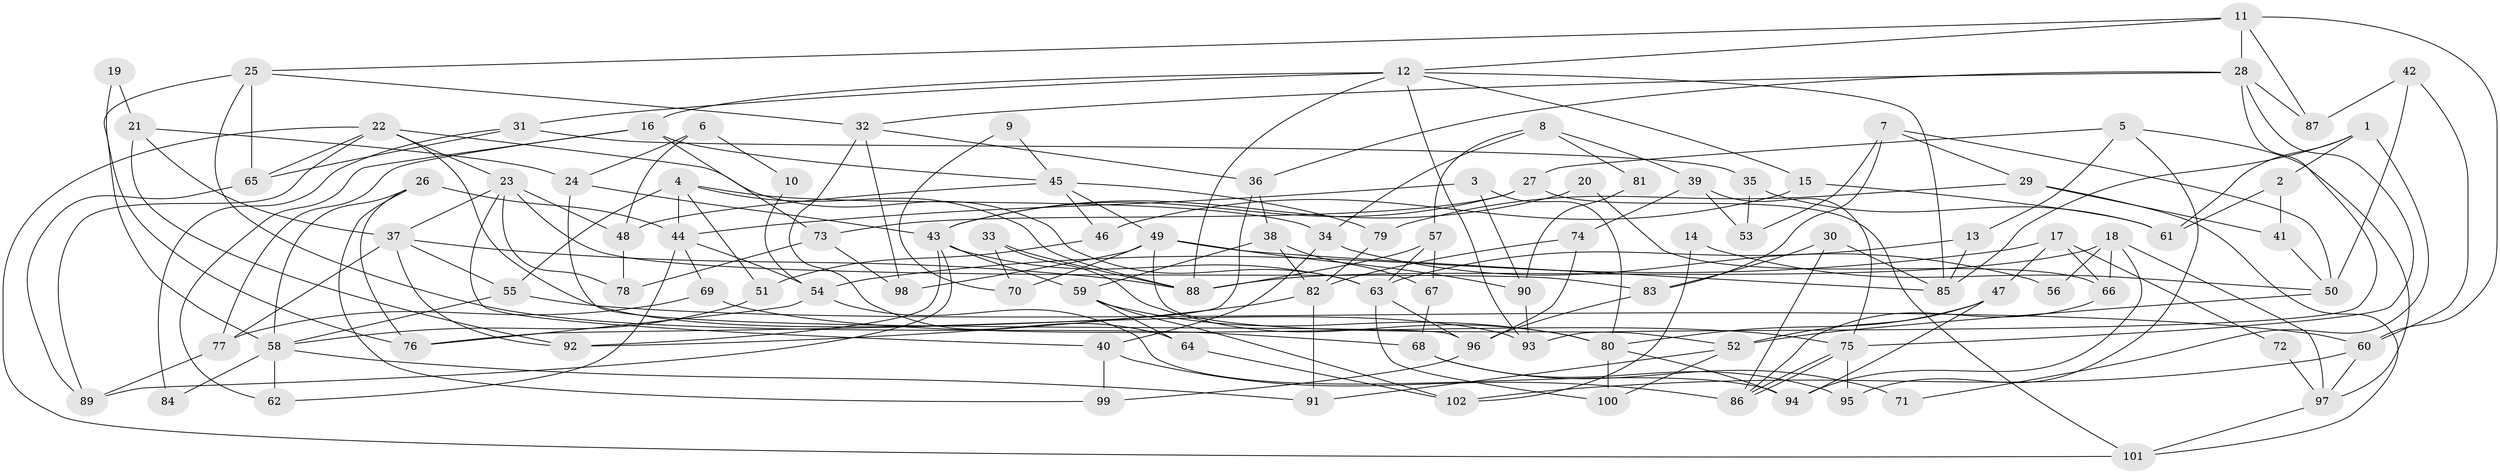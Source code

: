 // Generated by graph-tools (version 1.1) at 2025/26/03/09/25 03:26:13]
// undirected, 102 vertices, 204 edges
graph export_dot {
graph [start="1"]
  node [color=gray90,style=filled];
  1;
  2;
  3;
  4;
  5;
  6;
  7;
  8;
  9;
  10;
  11;
  12;
  13;
  14;
  15;
  16;
  17;
  18;
  19;
  20;
  21;
  22;
  23;
  24;
  25;
  26;
  27;
  28;
  29;
  30;
  31;
  32;
  33;
  34;
  35;
  36;
  37;
  38;
  39;
  40;
  41;
  42;
  43;
  44;
  45;
  46;
  47;
  48;
  49;
  50;
  51;
  52;
  53;
  54;
  55;
  56;
  57;
  58;
  59;
  60;
  61;
  62;
  63;
  64;
  65;
  66;
  67;
  68;
  69;
  70;
  71;
  72;
  73;
  74;
  75;
  76;
  77;
  78;
  79;
  80;
  81;
  82;
  83;
  84;
  85;
  86;
  87;
  88;
  89;
  90;
  91;
  92;
  93;
  94;
  95;
  96;
  97;
  98;
  99;
  100;
  101;
  102;
  1 -- 85;
  1 -- 2;
  1 -- 61;
  1 -- 71;
  2 -- 41;
  2 -- 61;
  3 -- 44;
  3 -- 80;
  3 -- 90;
  4 -- 44;
  4 -- 55;
  4 -- 34;
  4 -- 51;
  4 -- 88;
  5 -- 97;
  5 -- 27;
  5 -- 13;
  5 -- 95;
  6 -- 48;
  6 -- 24;
  6 -- 10;
  7 -- 53;
  7 -- 83;
  7 -- 29;
  7 -- 50;
  8 -- 34;
  8 -- 57;
  8 -- 39;
  8 -- 81;
  9 -- 70;
  9 -- 45;
  10 -- 54;
  11 -- 25;
  11 -- 28;
  11 -- 12;
  11 -- 60;
  11 -- 87;
  12 -- 88;
  12 -- 15;
  12 -- 16;
  12 -- 31;
  12 -- 85;
  12 -- 93;
  13 -- 85;
  13 -- 63;
  14 -- 102;
  14 -- 50;
  15 -- 46;
  15 -- 61;
  16 -- 77;
  16 -- 45;
  16 -- 62;
  16 -- 73;
  17 -- 54;
  17 -- 47;
  17 -- 66;
  17 -- 72;
  18 -- 94;
  18 -- 88;
  18 -- 56;
  18 -- 66;
  18 -- 97;
  19 -- 21;
  19 -- 76;
  20 -- 43;
  20 -- 66;
  21 -- 92;
  21 -- 24;
  21 -- 37;
  22 -- 93;
  22 -- 101;
  22 -- 23;
  22 -- 63;
  22 -- 65;
  22 -- 89;
  23 -- 37;
  23 -- 40;
  23 -- 48;
  23 -- 78;
  23 -- 83;
  24 -- 43;
  24 -- 96;
  25 -- 65;
  25 -- 68;
  25 -- 32;
  25 -- 58;
  26 -- 76;
  26 -- 99;
  26 -- 44;
  26 -- 58;
  27 -- 43;
  27 -- 73;
  27 -- 101;
  28 -- 93;
  28 -- 75;
  28 -- 32;
  28 -- 36;
  28 -- 87;
  29 -- 101;
  29 -- 41;
  29 -- 79;
  30 -- 85;
  30 -- 86;
  30 -- 83;
  31 -- 65;
  31 -- 35;
  31 -- 84;
  32 -- 36;
  32 -- 64;
  32 -- 98;
  33 -- 80;
  33 -- 88;
  33 -- 70;
  34 -- 40;
  34 -- 56;
  35 -- 61;
  35 -- 53;
  36 -- 38;
  36 -- 76;
  37 -- 92;
  37 -- 55;
  37 -- 77;
  37 -- 88;
  38 -- 82;
  38 -- 59;
  38 -- 67;
  39 -- 75;
  39 -- 53;
  39 -- 74;
  40 -- 86;
  40 -- 99;
  41 -- 50;
  42 -- 87;
  42 -- 60;
  42 -- 50;
  43 -- 63;
  43 -- 59;
  43 -- 89;
  43 -- 92;
  44 -- 62;
  44 -- 54;
  44 -- 69;
  45 -- 48;
  45 -- 46;
  45 -- 49;
  45 -- 79;
  46 -- 51;
  47 -- 52;
  47 -- 80;
  47 -- 94;
  48 -- 78;
  49 -- 52;
  49 -- 70;
  49 -- 85;
  49 -- 90;
  49 -- 98;
  50 -- 52;
  51 -- 58;
  52 -- 91;
  52 -- 100;
  54 -- 94;
  54 -- 76;
  55 -- 58;
  55 -- 60;
  57 -- 63;
  57 -- 88;
  57 -- 67;
  58 -- 62;
  58 -- 84;
  58 -- 91;
  59 -- 102;
  59 -- 64;
  59 -- 80;
  60 -- 97;
  60 -- 102;
  63 -- 96;
  63 -- 100;
  64 -- 102;
  65 -- 89;
  66 -- 86;
  67 -- 68;
  68 -- 95;
  68 -- 71;
  69 -- 77;
  69 -- 75;
  72 -- 97;
  73 -- 98;
  73 -- 78;
  74 -- 96;
  74 -- 82;
  75 -- 86;
  75 -- 86;
  75 -- 95;
  77 -- 89;
  79 -- 82;
  80 -- 100;
  80 -- 94;
  81 -- 90;
  82 -- 91;
  82 -- 92;
  83 -- 96;
  90 -- 93;
  96 -- 99;
  97 -- 101;
}

